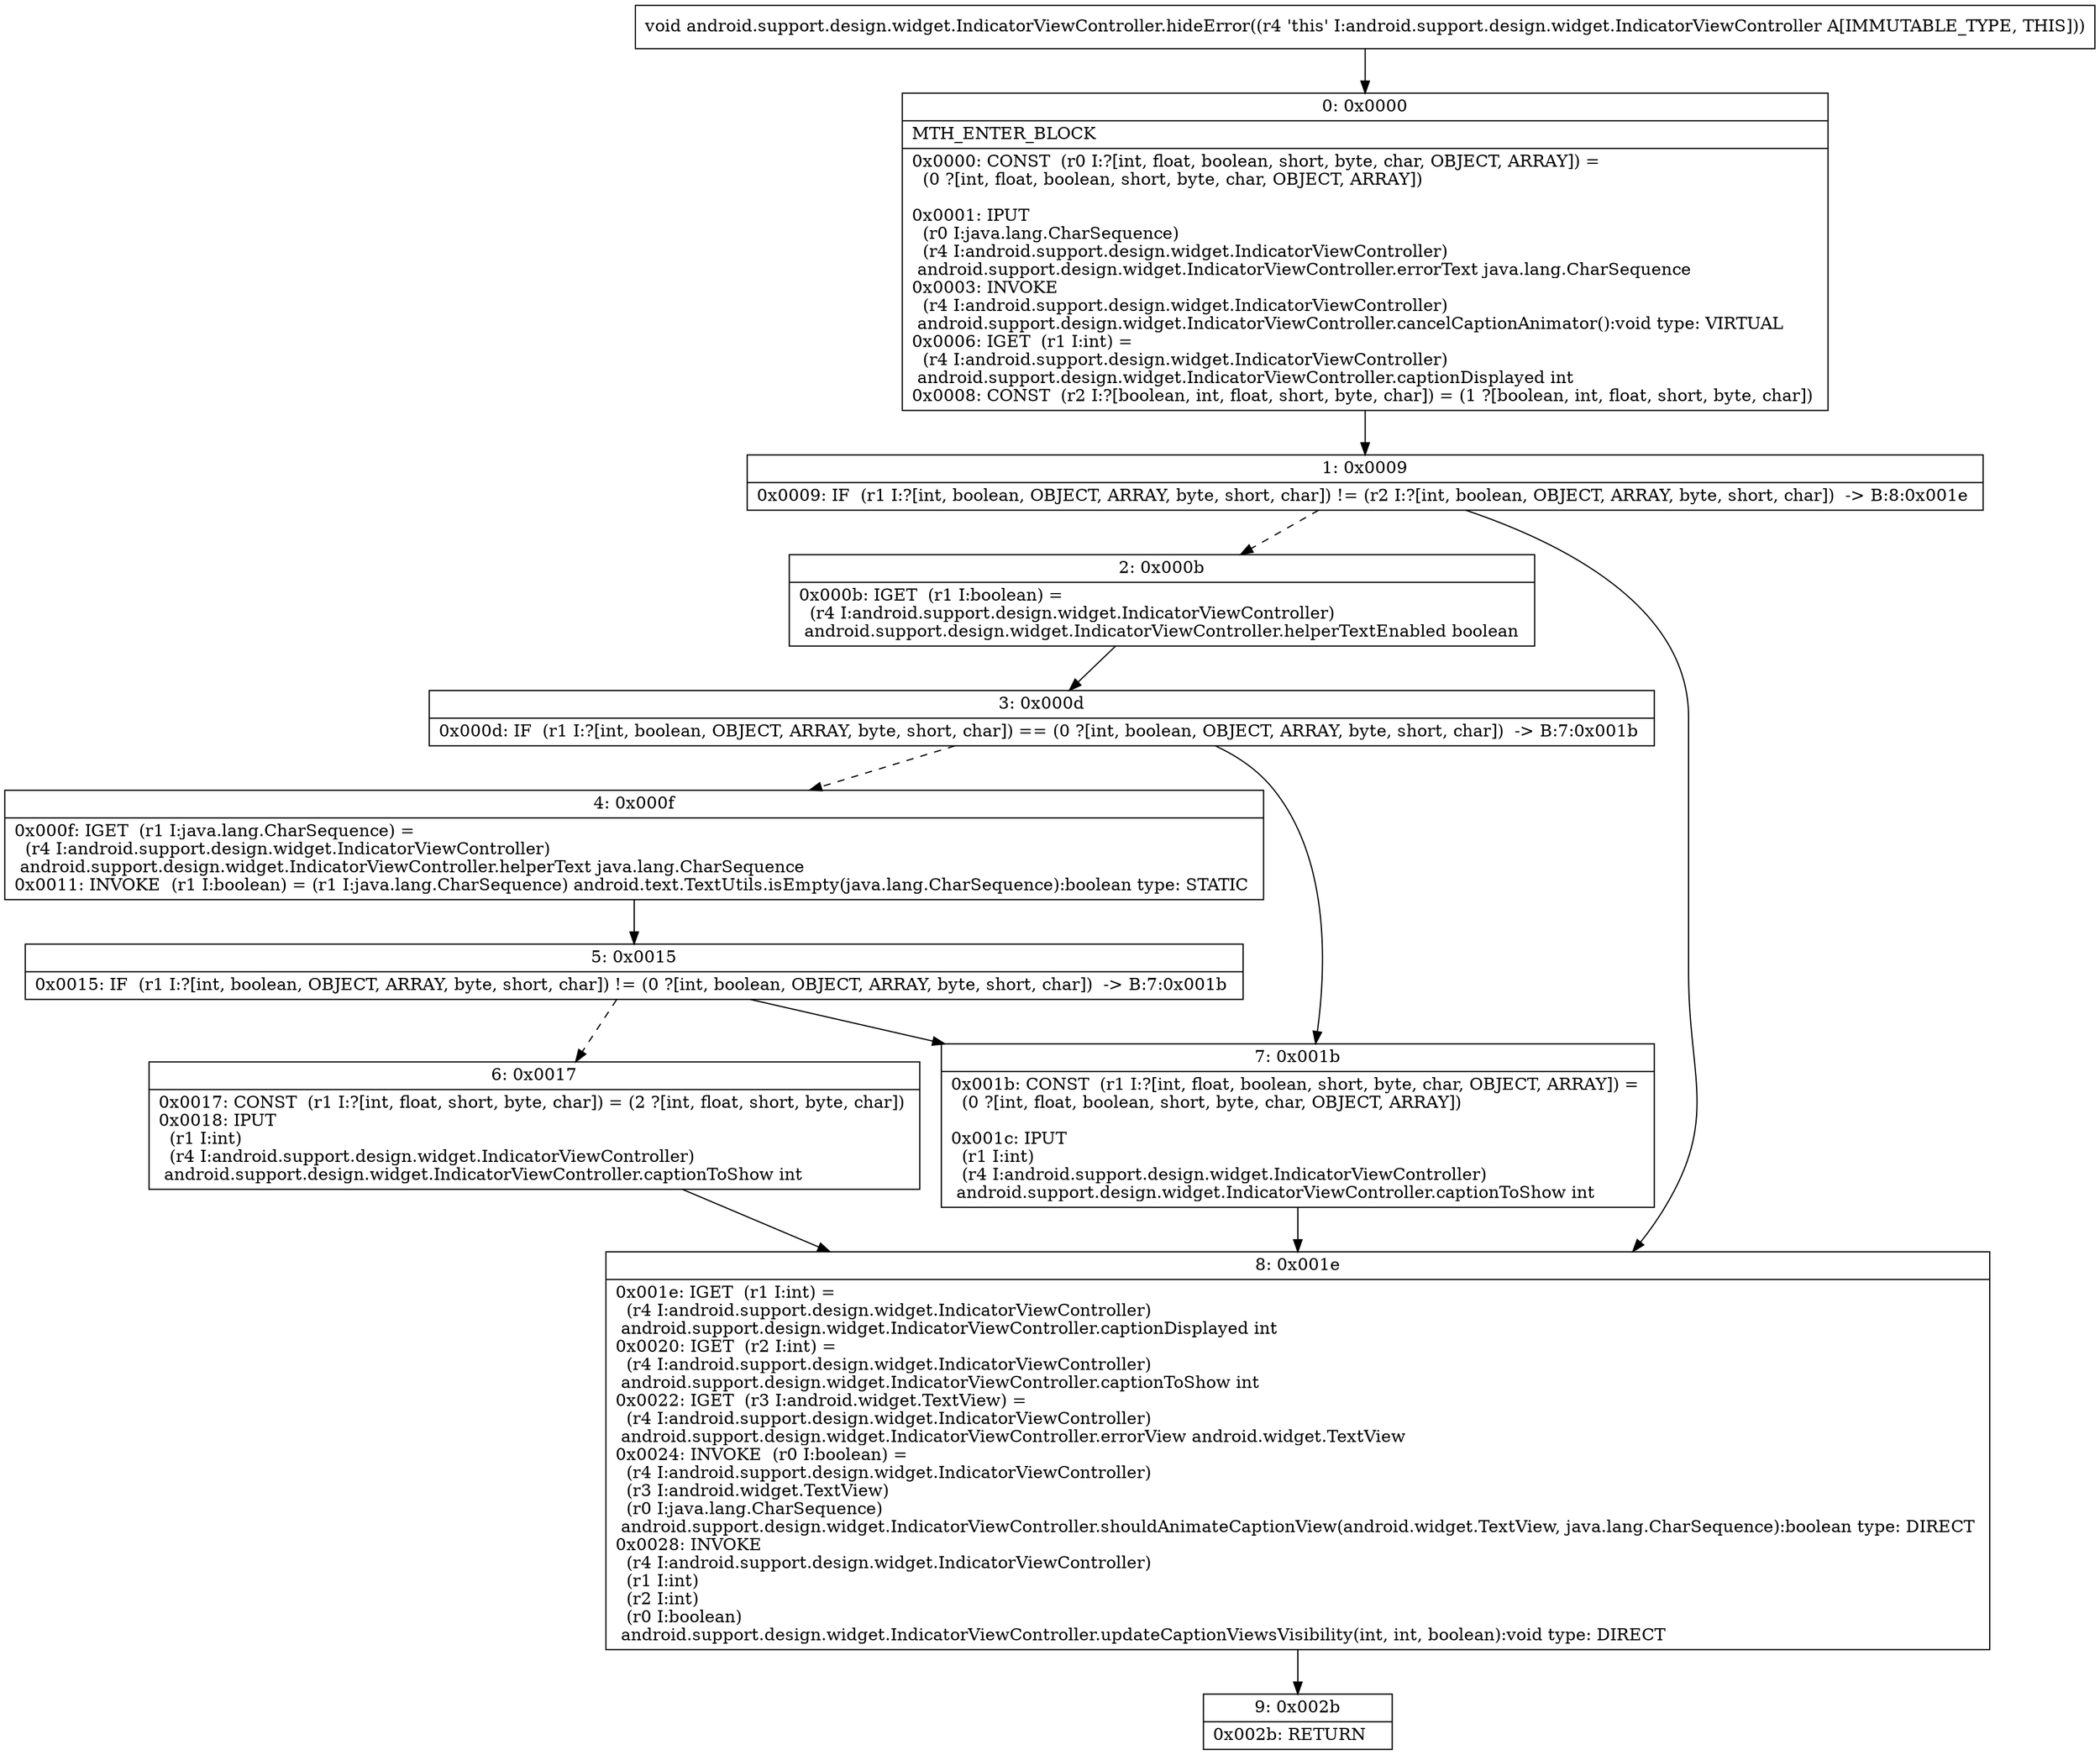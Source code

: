 digraph "CFG forandroid.support.design.widget.IndicatorViewController.hideError()V" {
Node_0 [shape=record,label="{0\:\ 0x0000|MTH_ENTER_BLOCK\l|0x0000: CONST  (r0 I:?[int, float, boolean, short, byte, char, OBJECT, ARRAY]) = \l  (0 ?[int, float, boolean, short, byte, char, OBJECT, ARRAY])\l \l0x0001: IPUT  \l  (r0 I:java.lang.CharSequence)\l  (r4 I:android.support.design.widget.IndicatorViewController)\l android.support.design.widget.IndicatorViewController.errorText java.lang.CharSequence \l0x0003: INVOKE  \l  (r4 I:android.support.design.widget.IndicatorViewController)\l android.support.design.widget.IndicatorViewController.cancelCaptionAnimator():void type: VIRTUAL \l0x0006: IGET  (r1 I:int) = \l  (r4 I:android.support.design.widget.IndicatorViewController)\l android.support.design.widget.IndicatorViewController.captionDisplayed int \l0x0008: CONST  (r2 I:?[boolean, int, float, short, byte, char]) = (1 ?[boolean, int, float, short, byte, char]) \l}"];
Node_1 [shape=record,label="{1\:\ 0x0009|0x0009: IF  (r1 I:?[int, boolean, OBJECT, ARRAY, byte, short, char]) != (r2 I:?[int, boolean, OBJECT, ARRAY, byte, short, char])  \-\> B:8:0x001e \l}"];
Node_2 [shape=record,label="{2\:\ 0x000b|0x000b: IGET  (r1 I:boolean) = \l  (r4 I:android.support.design.widget.IndicatorViewController)\l android.support.design.widget.IndicatorViewController.helperTextEnabled boolean \l}"];
Node_3 [shape=record,label="{3\:\ 0x000d|0x000d: IF  (r1 I:?[int, boolean, OBJECT, ARRAY, byte, short, char]) == (0 ?[int, boolean, OBJECT, ARRAY, byte, short, char])  \-\> B:7:0x001b \l}"];
Node_4 [shape=record,label="{4\:\ 0x000f|0x000f: IGET  (r1 I:java.lang.CharSequence) = \l  (r4 I:android.support.design.widget.IndicatorViewController)\l android.support.design.widget.IndicatorViewController.helperText java.lang.CharSequence \l0x0011: INVOKE  (r1 I:boolean) = (r1 I:java.lang.CharSequence) android.text.TextUtils.isEmpty(java.lang.CharSequence):boolean type: STATIC \l}"];
Node_5 [shape=record,label="{5\:\ 0x0015|0x0015: IF  (r1 I:?[int, boolean, OBJECT, ARRAY, byte, short, char]) != (0 ?[int, boolean, OBJECT, ARRAY, byte, short, char])  \-\> B:7:0x001b \l}"];
Node_6 [shape=record,label="{6\:\ 0x0017|0x0017: CONST  (r1 I:?[int, float, short, byte, char]) = (2 ?[int, float, short, byte, char]) \l0x0018: IPUT  \l  (r1 I:int)\l  (r4 I:android.support.design.widget.IndicatorViewController)\l android.support.design.widget.IndicatorViewController.captionToShow int \l}"];
Node_7 [shape=record,label="{7\:\ 0x001b|0x001b: CONST  (r1 I:?[int, float, boolean, short, byte, char, OBJECT, ARRAY]) = \l  (0 ?[int, float, boolean, short, byte, char, OBJECT, ARRAY])\l \l0x001c: IPUT  \l  (r1 I:int)\l  (r4 I:android.support.design.widget.IndicatorViewController)\l android.support.design.widget.IndicatorViewController.captionToShow int \l}"];
Node_8 [shape=record,label="{8\:\ 0x001e|0x001e: IGET  (r1 I:int) = \l  (r4 I:android.support.design.widget.IndicatorViewController)\l android.support.design.widget.IndicatorViewController.captionDisplayed int \l0x0020: IGET  (r2 I:int) = \l  (r4 I:android.support.design.widget.IndicatorViewController)\l android.support.design.widget.IndicatorViewController.captionToShow int \l0x0022: IGET  (r3 I:android.widget.TextView) = \l  (r4 I:android.support.design.widget.IndicatorViewController)\l android.support.design.widget.IndicatorViewController.errorView android.widget.TextView \l0x0024: INVOKE  (r0 I:boolean) = \l  (r4 I:android.support.design.widget.IndicatorViewController)\l  (r3 I:android.widget.TextView)\l  (r0 I:java.lang.CharSequence)\l android.support.design.widget.IndicatorViewController.shouldAnimateCaptionView(android.widget.TextView, java.lang.CharSequence):boolean type: DIRECT \l0x0028: INVOKE  \l  (r4 I:android.support.design.widget.IndicatorViewController)\l  (r1 I:int)\l  (r2 I:int)\l  (r0 I:boolean)\l android.support.design.widget.IndicatorViewController.updateCaptionViewsVisibility(int, int, boolean):void type: DIRECT \l}"];
Node_9 [shape=record,label="{9\:\ 0x002b|0x002b: RETURN   \l}"];
MethodNode[shape=record,label="{void android.support.design.widget.IndicatorViewController.hideError((r4 'this' I:android.support.design.widget.IndicatorViewController A[IMMUTABLE_TYPE, THIS])) }"];
MethodNode -> Node_0;
Node_0 -> Node_1;
Node_1 -> Node_2[style=dashed];
Node_1 -> Node_8;
Node_2 -> Node_3;
Node_3 -> Node_4[style=dashed];
Node_3 -> Node_7;
Node_4 -> Node_5;
Node_5 -> Node_6[style=dashed];
Node_5 -> Node_7;
Node_6 -> Node_8;
Node_7 -> Node_8;
Node_8 -> Node_9;
}

